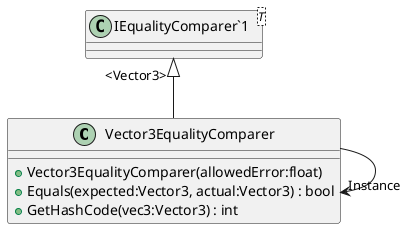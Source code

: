 @startuml
class Vector3EqualityComparer {
    + Vector3EqualityComparer(allowedError:float)
    + Equals(expected:Vector3, actual:Vector3) : bool
    + GetHashCode(vec3:Vector3) : int
}
class "IEqualityComparer`1"<T> {
}
"IEqualityComparer`1" "<Vector3>" <|-- Vector3EqualityComparer
Vector3EqualityComparer --> "Instance" Vector3EqualityComparer
@enduml
